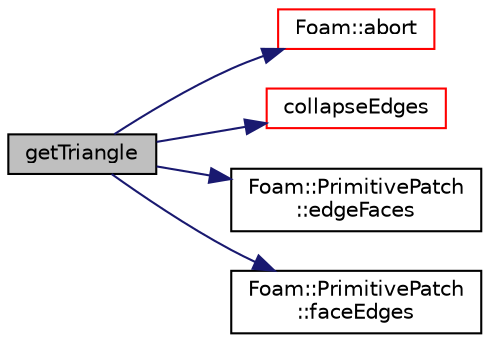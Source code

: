 digraph "getTriangle"
{
  bgcolor="transparent";
  edge [fontname="Helvetica",fontsize="10",labelfontname="Helvetica",labelfontsize="10"];
  node [fontname="Helvetica",fontsize="10",shape=record];
  rankdir="LR";
  Node647 [label="getTriangle",height=0.2,width=0.4,color="black", fillcolor="grey75", style="filled", fontcolor="black"];
  Node647 -> Node648 [color="midnightblue",fontsize="10",style="solid",fontname="Helvetica"];
  Node648 [label="Foam::abort",height=0.2,width=0.4,color="red",URL="$a21851.html#a447107a607d03e417307c203fa5fb44b"];
  Node647 -> Node693 [color="midnightblue",fontsize="10",style="solid",fontname="Helvetica"];
  Node693 [label="collapseEdges",height=0.2,width=0.4,color="red",URL="$a26673.html#a3aee046d49916c8984f42f5710679e3f",tooltip="Create new triSurface by collapsing edges to edge mids. "];
  Node647 -> Node701 [color="midnightblue",fontsize="10",style="solid",fontname="Helvetica"];
  Node701 [label="Foam::PrimitivePatch\l::edgeFaces",height=0.2,width=0.4,color="black",URL="$a28693.html#ad38ecd2902727a890ebd437731c271c8",tooltip="Return edge-face addressing. "];
  Node647 -> Node702 [color="midnightblue",fontsize="10",style="solid",fontname="Helvetica"];
  Node702 [label="Foam::PrimitivePatch\l::faceEdges",height=0.2,width=0.4,color="black",URL="$a28693.html#adbfcf489a527a07c33d684834faace79",tooltip="Return face-edge addressing. "];
}
